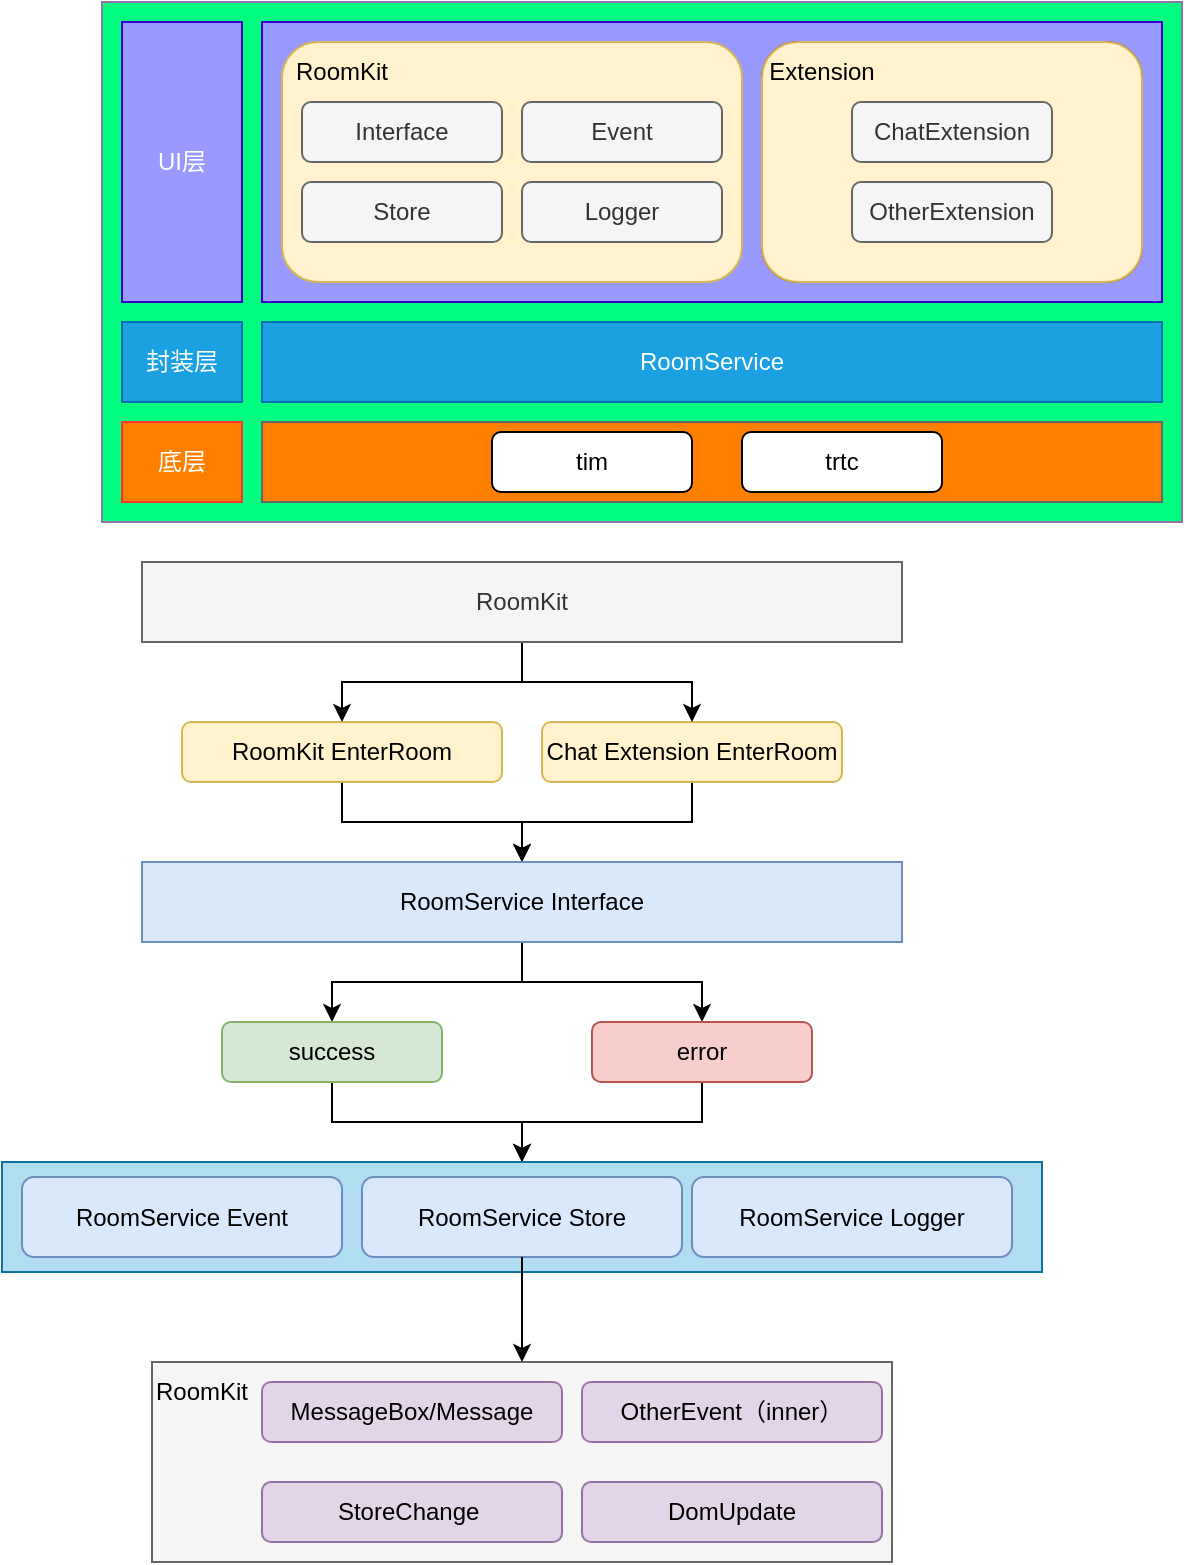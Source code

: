 <mxfile version="22.1.15" type="github">
  <diagram name="第 1 页" id="4JWNXiwexbT1iynuYGmX">
    <mxGraphModel dx="1147" dy="636" grid="1" gridSize="10" guides="1" tooltips="1" connect="1" arrows="1" fold="1" page="1" pageScale="1" pageWidth="690" pageHeight="980" math="0" shadow="0">
      <root>
        <mxCell id="0" />
        <mxCell id="1" parent="0" />
        <mxCell id="eobjtdeH_WSvzS8tiGQI-31" value="" style="rounded=0;whiteSpace=wrap;html=1;fillColor=#00FF80;strokeColor=#9673a6;" parent="1" vertex="1">
          <mxGeometry x="100" y="150" width="540" height="260" as="geometry" />
        </mxCell>
        <mxCell id="eobjtdeH_WSvzS8tiGQI-3" value="RoomService" style="rounded=0;whiteSpace=wrap;html=1;fillColor=#1ba1e2;strokeColor=#006EAF;fontColor=#ffffff;" parent="1" vertex="1">
          <mxGeometry x="180" y="310" width="450" height="40" as="geometry" />
        </mxCell>
        <mxCell id="eobjtdeH_WSvzS8tiGQI-24" value="" style="whiteSpace=wrap;html=1;fillColor=#FF8000;fontColor=#333333;strokeColor=#666666;gradientColor=none;" parent="1" vertex="1">
          <mxGeometry x="180" y="360" width="450" height="40" as="geometry" />
        </mxCell>
        <mxCell id="eobjtdeH_WSvzS8tiGQI-26" value="tim" style="rounded=1;whiteSpace=wrap;html=1;" parent="1" vertex="1">
          <mxGeometry x="295" y="365" width="100" height="30" as="geometry" />
        </mxCell>
        <mxCell id="eobjtdeH_WSvzS8tiGQI-28" value="&lt;font color=&quot;#ffffff&quot;&gt;底层&lt;/font&gt;" style="rounded=0;whiteSpace=wrap;html=1;strokeColor=#FF3333;fillColor=#FF8000;" parent="1" vertex="1">
          <mxGeometry x="110" y="360" width="60" height="40" as="geometry" />
        </mxCell>
        <mxCell id="eobjtdeH_WSvzS8tiGQI-29" value="封装层" style="rounded=0;whiteSpace=wrap;html=1;fillColor=#1ba1e2;strokeColor=#006EAF;fontColor=#ffffff;" parent="1" vertex="1">
          <mxGeometry x="110" y="310" width="60" height="40" as="geometry" />
        </mxCell>
        <mxCell id="eobjtdeH_WSvzS8tiGQI-30" value="UI层" style="rounded=0;whiteSpace=wrap;html=1;fillColor=#9999FF;strokeColor=#3700CC;fontColor=#ffffff;gradientColor=none;" parent="1" vertex="1">
          <mxGeometry x="110" y="160" width="60" height="140" as="geometry" />
        </mxCell>
        <mxCell id="eobjtdeH_WSvzS8tiGQI-34" value="" style="group;fillColor=#fff2cc;strokeColor=#d6b656;" parent="1" vertex="1" connectable="0">
          <mxGeometry x="180" y="160" width="450" height="140" as="geometry" />
        </mxCell>
        <mxCell id="eobjtdeH_WSvzS8tiGQI-14" value="" style="rounded=0;whiteSpace=wrap;html=1;fillColor=#9999FF;strokeColor=#3700CC;fontColor=#ffffff;" parent="eobjtdeH_WSvzS8tiGQI-34" vertex="1">
          <mxGeometry width="450" height="140" as="geometry" />
        </mxCell>
        <mxCell id="eobjtdeH_WSvzS8tiGQI-4" value="" style="rounded=1;whiteSpace=wrap;html=1;fillColor=#fff2cc;strokeColor=#d6b656;" parent="eobjtdeH_WSvzS8tiGQI-34" vertex="1">
          <mxGeometry x="10" y="10" width="230" height="120" as="geometry" />
        </mxCell>
        <mxCell id="eobjtdeH_WSvzS8tiGQI-8" value="" style="group;fillColor=#a0522d;strokeColor=#6D1F00;fontColor=#ffffff;rounded=1;" parent="eobjtdeH_WSvzS8tiGQI-34" vertex="1" connectable="0">
          <mxGeometry x="250" y="10" width="190" height="120" as="geometry" />
        </mxCell>
        <mxCell id="eobjtdeH_WSvzS8tiGQI-6" value="" style="rounded=1;whiteSpace=wrap;html=1;fillColor=#fff2cc;strokeColor=#d6b656;" parent="eobjtdeH_WSvzS8tiGQI-8" vertex="1">
          <mxGeometry width="190" height="120" as="geometry" />
        </mxCell>
        <mxCell id="eobjtdeH_WSvzS8tiGQI-7" value="Extension" style="text;html=1;strokeColor=none;fillColor=none;align=center;verticalAlign=middle;whiteSpace=wrap;rounded=0;" parent="eobjtdeH_WSvzS8tiGQI-8" vertex="1">
          <mxGeometry width="60" height="30" as="geometry" />
        </mxCell>
        <mxCell id="eobjtdeH_WSvzS8tiGQI-5" value="ChatExtension" style="rounded=1;whiteSpace=wrap;html=1;fillColor=#f5f5f5;fontColor=#333333;strokeColor=#666666;" parent="eobjtdeH_WSvzS8tiGQI-8" vertex="1">
          <mxGeometry x="45" y="30" width="100" height="30" as="geometry" />
        </mxCell>
        <mxCell id="eobjtdeH_WSvzS8tiGQI-13" value="OtherExtension" style="rounded=1;whiteSpace=wrap;html=1;fillColor=#f5f5f5;fontColor=#333333;strokeColor=#666666;" parent="eobjtdeH_WSvzS8tiGQI-8" vertex="1">
          <mxGeometry x="45" y="70" width="100" height="30" as="geometry" />
        </mxCell>
        <mxCell id="eobjtdeH_WSvzS8tiGQI-15" value="RoomKit" style="text;html=1;strokeColor=none;fillColor=none;align=center;verticalAlign=middle;whiteSpace=wrap;rounded=0;" parent="eobjtdeH_WSvzS8tiGQI-34" vertex="1">
          <mxGeometry x="10" y="10" width="60" height="30" as="geometry" />
        </mxCell>
        <mxCell id="eobjtdeH_WSvzS8tiGQI-21" value="Interface" style="rounded=1;whiteSpace=wrap;html=1;fillColor=#f5f5f5;fontColor=#333333;strokeColor=#666666;" parent="eobjtdeH_WSvzS8tiGQI-34" vertex="1">
          <mxGeometry x="20" y="40" width="100" height="30" as="geometry" />
        </mxCell>
        <mxCell id="eobjtdeH_WSvzS8tiGQI-22" value="Store" style="rounded=1;whiteSpace=wrap;html=1;fillColor=#f5f5f5;fontColor=#333333;strokeColor=#666666;" parent="eobjtdeH_WSvzS8tiGQI-34" vertex="1">
          <mxGeometry x="20" y="80" width="100" height="30" as="geometry" />
        </mxCell>
        <mxCell id="eobjtdeH_WSvzS8tiGQI-23" value="Event" style="rounded=1;whiteSpace=wrap;html=1;fillColor=#f5f5f5;fontColor=#333333;strokeColor=#666666;" parent="eobjtdeH_WSvzS8tiGQI-34" vertex="1">
          <mxGeometry x="130" y="40" width="100" height="30" as="geometry" />
        </mxCell>
        <mxCell id="eobjtdeH_WSvzS8tiGQI-32" value="Logger" style="rounded=1;whiteSpace=wrap;html=1;fillColor=#f5f5f5;fontColor=#333333;strokeColor=#666666;" parent="eobjtdeH_WSvzS8tiGQI-34" vertex="1">
          <mxGeometry x="130" y="80" width="100" height="30" as="geometry" />
        </mxCell>
        <mxCell id="eobjtdeH_WSvzS8tiGQI-35" value="trtc" style="rounded=1;whiteSpace=wrap;html=1;" parent="1" vertex="1">
          <mxGeometry x="420" y="365" width="100" height="30" as="geometry" />
        </mxCell>
        <mxCell id="W6PPdgpLJOjo52xFh4Gd-10" style="edgeStyle=orthogonalEdgeStyle;rounded=0;orthogonalLoop=1;jettySize=auto;html=1;" edge="1" parent="1" source="W6PPdgpLJOjo52xFh4Gd-6" target="W6PPdgpLJOjo52xFh4Gd-9">
          <mxGeometry relative="1" as="geometry" />
        </mxCell>
        <mxCell id="W6PPdgpLJOjo52xFh4Gd-6" value="RoomKit EnterRoom" style="rounded=1;whiteSpace=wrap;html=1;fillColor=#fff2cc;strokeColor=#d6b656;" vertex="1" parent="1">
          <mxGeometry x="140" y="510" width="160" height="30" as="geometry" />
        </mxCell>
        <mxCell id="W6PPdgpLJOjo52xFh4Gd-11" style="edgeStyle=orthogonalEdgeStyle;rounded=0;orthogonalLoop=1;jettySize=auto;html=1;entryX=0.5;entryY=0;entryDx=0;entryDy=0;" edge="1" parent="1" source="W6PPdgpLJOjo52xFh4Gd-7" target="W6PPdgpLJOjo52xFh4Gd-9">
          <mxGeometry relative="1" as="geometry" />
        </mxCell>
        <mxCell id="W6PPdgpLJOjo52xFh4Gd-7" value="Chat Extension EnterRoom" style="rounded=1;whiteSpace=wrap;html=1;fillColor=#fff2cc;strokeColor=#d6b656;" vertex="1" parent="1">
          <mxGeometry x="320" y="510" width="150" height="30" as="geometry" />
        </mxCell>
        <mxCell id="W6PPdgpLJOjo52xFh4Gd-14" style="edgeStyle=orthogonalEdgeStyle;rounded=0;orthogonalLoop=1;jettySize=auto;html=1;entryX=0.5;entryY=0;entryDx=0;entryDy=0;" edge="1" parent="1" source="W6PPdgpLJOjo52xFh4Gd-9" target="W6PPdgpLJOjo52xFh4Gd-12">
          <mxGeometry relative="1" as="geometry" />
        </mxCell>
        <mxCell id="W6PPdgpLJOjo52xFh4Gd-15" style="edgeStyle=orthogonalEdgeStyle;rounded=0;orthogonalLoop=1;jettySize=auto;html=1;" edge="1" parent="1" source="W6PPdgpLJOjo52xFh4Gd-9" target="W6PPdgpLJOjo52xFh4Gd-13">
          <mxGeometry relative="1" as="geometry" />
        </mxCell>
        <mxCell id="W6PPdgpLJOjo52xFh4Gd-9" value="RoomService Interface" style="rounded=0;whiteSpace=wrap;html=1;fillColor=#dae8fc;strokeColor=#6c8ebf;" vertex="1" parent="1">
          <mxGeometry x="120" y="580" width="380" height="40" as="geometry" />
        </mxCell>
        <mxCell id="W6PPdgpLJOjo52xFh4Gd-43" style="edgeStyle=orthogonalEdgeStyle;rounded=0;orthogonalLoop=1;jettySize=auto;html=1;" edge="1" parent="1" source="W6PPdgpLJOjo52xFh4Gd-12" target="W6PPdgpLJOjo52xFh4Gd-39">
          <mxGeometry relative="1" as="geometry" />
        </mxCell>
        <mxCell id="W6PPdgpLJOjo52xFh4Gd-12" value="success" style="rounded=1;whiteSpace=wrap;html=1;fillColor=#d5e8d4;strokeColor=#82b366;" vertex="1" parent="1">
          <mxGeometry x="160" y="660" width="110" height="30" as="geometry" />
        </mxCell>
        <mxCell id="W6PPdgpLJOjo52xFh4Gd-45" style="edgeStyle=orthogonalEdgeStyle;rounded=0;orthogonalLoop=1;jettySize=auto;html=1;entryX=0.5;entryY=0;entryDx=0;entryDy=0;" edge="1" parent="1" source="W6PPdgpLJOjo52xFh4Gd-13" target="W6PPdgpLJOjo52xFh4Gd-39">
          <mxGeometry relative="1" as="geometry" />
        </mxCell>
        <mxCell id="W6PPdgpLJOjo52xFh4Gd-13" value="error" style="rounded=1;whiteSpace=wrap;html=1;fillColor=#f8cecc;strokeColor=#b85450;" vertex="1" parent="1">
          <mxGeometry x="345" y="660" width="110" height="30" as="geometry" />
        </mxCell>
        <mxCell id="W6PPdgpLJOjo52xFh4Gd-28" style="edgeStyle=orthogonalEdgeStyle;rounded=0;orthogonalLoop=1;jettySize=auto;html=1;entryX=0.5;entryY=0;entryDx=0;entryDy=0;" edge="1" parent="1" source="W6PPdgpLJOjo52xFh4Gd-26" target="W6PPdgpLJOjo52xFh4Gd-6">
          <mxGeometry relative="1" as="geometry" />
        </mxCell>
        <mxCell id="W6PPdgpLJOjo52xFh4Gd-29" style="edgeStyle=orthogonalEdgeStyle;rounded=0;orthogonalLoop=1;jettySize=auto;html=1;" edge="1" parent="1" source="W6PPdgpLJOjo52xFh4Gd-26" target="W6PPdgpLJOjo52xFh4Gd-7">
          <mxGeometry relative="1" as="geometry" />
        </mxCell>
        <mxCell id="W6PPdgpLJOjo52xFh4Gd-26" value="RoomKit" style="rounded=0;whiteSpace=wrap;html=1;fillColor=#f5f5f5;fontColor=#333333;strokeColor=#666666;" vertex="1" parent="1">
          <mxGeometry x="120" y="430" width="380" height="40" as="geometry" />
        </mxCell>
        <mxCell id="W6PPdgpLJOjo52xFh4Gd-42" value="" style="group" vertex="1" connectable="0" parent="1">
          <mxGeometry x="50" y="730" width="520" height="55" as="geometry" />
        </mxCell>
        <mxCell id="W6PPdgpLJOjo52xFh4Gd-39" value="" style="rounded=0;whiteSpace=wrap;html=1;fillColor=#b1ddf0;strokeColor=#10739e;" vertex="1" parent="W6PPdgpLJOjo52xFh4Gd-42">
          <mxGeometry width="520" height="55" as="geometry" />
        </mxCell>
        <mxCell id="W6PPdgpLJOjo52xFh4Gd-16" value="RoomService Event" style="rounded=1;whiteSpace=wrap;html=1;fillColor=#dae8fc;strokeColor=#6c8ebf;" vertex="1" parent="W6PPdgpLJOjo52xFh4Gd-42">
          <mxGeometry x="10" y="7.5" width="160" height="40" as="geometry" />
        </mxCell>
        <mxCell id="W6PPdgpLJOjo52xFh4Gd-35" value="RoomService Store" style="rounded=1;whiteSpace=wrap;html=1;fillColor=#dae8fc;strokeColor=#6c8ebf;" vertex="1" parent="W6PPdgpLJOjo52xFh4Gd-42">
          <mxGeometry x="180" y="7.5" width="160" height="40" as="geometry" />
        </mxCell>
        <mxCell id="W6PPdgpLJOjo52xFh4Gd-37" value="RoomService Logger" style="rounded=1;whiteSpace=wrap;html=1;fillColor=#dae8fc;strokeColor=#6c8ebf;" vertex="1" parent="W6PPdgpLJOjo52xFh4Gd-42">
          <mxGeometry x="345" y="7.5" width="160" height="40" as="geometry" />
        </mxCell>
        <mxCell id="W6PPdgpLJOjo52xFh4Gd-49" value="" style="group" vertex="1" connectable="0" parent="1">
          <mxGeometry x="125" y="830" width="370" height="100" as="geometry" />
        </mxCell>
        <mxCell id="W6PPdgpLJOjo52xFh4Gd-32" value="" style="rounded=0;whiteSpace=wrap;html=1;fillColor=#f5f5f5;fontColor=#333333;strokeColor=#666666;" vertex="1" parent="W6PPdgpLJOjo52xFh4Gd-49">
          <mxGeometry width="370" height="100" as="geometry" />
        </mxCell>
        <mxCell id="W6PPdgpLJOjo52xFh4Gd-20" value="MessageBox/Message" style="rounded=1;whiteSpace=wrap;html=1;fillColor=#e1d5e7;strokeColor=#9673a6;" vertex="1" parent="W6PPdgpLJOjo52xFh4Gd-49">
          <mxGeometry x="55" y="10" width="150" height="30" as="geometry" />
        </mxCell>
        <mxCell id="W6PPdgpLJOjo52xFh4Gd-22" value="OtherEvent（inner）" style="rounded=1;whiteSpace=wrap;html=1;fillColor=#e1d5e7;strokeColor=#9673a6;" vertex="1" parent="W6PPdgpLJOjo52xFh4Gd-49">
          <mxGeometry x="215" y="10" width="150" height="30" as="geometry" />
        </mxCell>
        <mxCell id="W6PPdgpLJOjo52xFh4Gd-47" value="StoreChange&amp;nbsp;" style="rounded=1;whiteSpace=wrap;html=1;fillColor=#e1d5e7;strokeColor=#9673a6;" vertex="1" parent="W6PPdgpLJOjo52xFh4Gd-49">
          <mxGeometry x="55" y="60" width="150" height="30" as="geometry" />
        </mxCell>
        <mxCell id="W6PPdgpLJOjo52xFh4Gd-48" value="DomUpdate" style="rounded=1;whiteSpace=wrap;html=1;fillColor=#e1d5e7;strokeColor=#9673a6;" vertex="1" parent="W6PPdgpLJOjo52xFh4Gd-49">
          <mxGeometry x="215" y="60" width="150" height="30" as="geometry" />
        </mxCell>
        <mxCell id="W6PPdgpLJOjo52xFh4Gd-52" value="RoomKit" style="text;html=1;strokeColor=none;fillColor=none;align=center;verticalAlign=middle;whiteSpace=wrap;rounded=0;" vertex="1" parent="W6PPdgpLJOjo52xFh4Gd-49">
          <mxGeometry x="-5" width="60" height="30" as="geometry" />
        </mxCell>
        <mxCell id="W6PPdgpLJOjo52xFh4Gd-51" style="edgeStyle=orthogonalEdgeStyle;rounded=0;orthogonalLoop=1;jettySize=auto;html=1;entryX=0.5;entryY=0;entryDx=0;entryDy=0;" edge="1" parent="1" source="W6PPdgpLJOjo52xFh4Gd-35" target="W6PPdgpLJOjo52xFh4Gd-32">
          <mxGeometry relative="1" as="geometry" />
        </mxCell>
      </root>
    </mxGraphModel>
  </diagram>
</mxfile>
